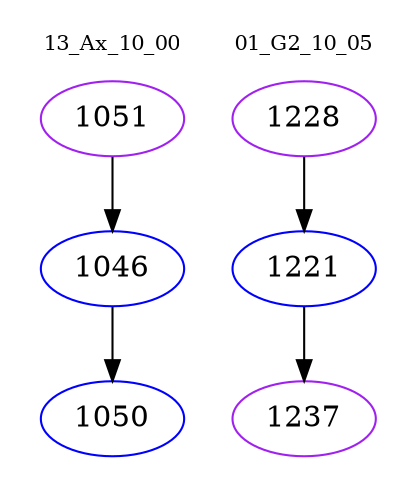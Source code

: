 digraph{
subgraph cluster_0 {
color = white
label = "13_Ax_10_00";
fontsize=10;
T0_1051 [label="1051", color="purple"]
T0_1051 -> T0_1046 [color="black"]
T0_1046 [label="1046", color="blue"]
T0_1046 -> T0_1050 [color="black"]
T0_1050 [label="1050", color="blue"]
}
subgraph cluster_1 {
color = white
label = "01_G2_10_05";
fontsize=10;
T1_1228 [label="1228", color="purple"]
T1_1228 -> T1_1221 [color="black"]
T1_1221 [label="1221", color="blue"]
T1_1221 -> T1_1237 [color="black"]
T1_1237 [label="1237", color="purple"]
}
}
